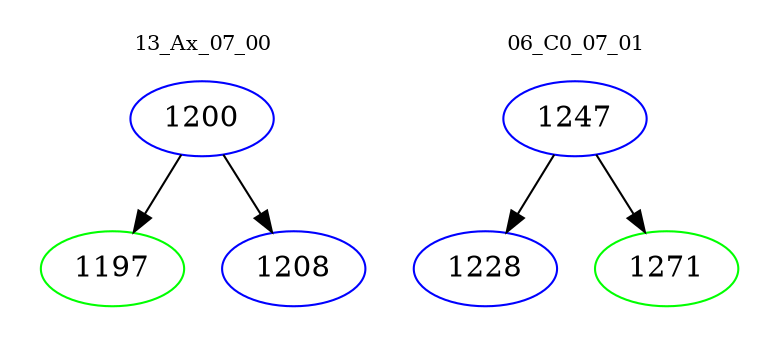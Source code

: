 digraph{
subgraph cluster_0 {
color = white
label = "13_Ax_07_00";
fontsize=10;
T0_1200 [label="1200", color="blue"]
T0_1200 -> T0_1197 [color="black"]
T0_1197 [label="1197", color="green"]
T0_1200 -> T0_1208 [color="black"]
T0_1208 [label="1208", color="blue"]
}
subgraph cluster_1 {
color = white
label = "06_C0_07_01";
fontsize=10;
T1_1247 [label="1247", color="blue"]
T1_1247 -> T1_1228 [color="black"]
T1_1228 [label="1228", color="blue"]
T1_1247 -> T1_1271 [color="black"]
T1_1271 [label="1271", color="green"]
}
}

